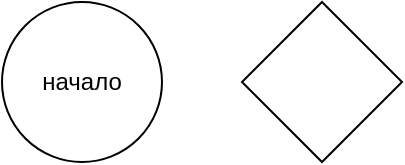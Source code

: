 <mxfile version="14.4.3" type="device"><diagram id="axVE65vTjQChyArGUp8-" name="Страница 1"><mxGraphModel dx="1024" dy="592" grid="1" gridSize="10" guides="1" tooltips="1" connect="1" arrows="1" fold="1" page="1" pageScale="1" pageWidth="827" pageHeight="1169" math="0" shadow="0"><root><mxCell id="0"/><mxCell id="1" parent="0"/><mxCell id="5Yc__iJyr9vjcIu3JWGx-1" value="начало" style="ellipse;whiteSpace=wrap;html=1;aspect=fixed;" vertex="1" parent="1"><mxGeometry x="80" y="240" width="80" height="80" as="geometry"/></mxCell><mxCell id="5Yc__iJyr9vjcIu3JWGx-2" value="" style="rhombus;whiteSpace=wrap;html=1;" vertex="1" parent="1"><mxGeometry x="200" y="240" width="80" height="80" as="geometry"/></mxCell></root></mxGraphModel></diagram></mxfile>
